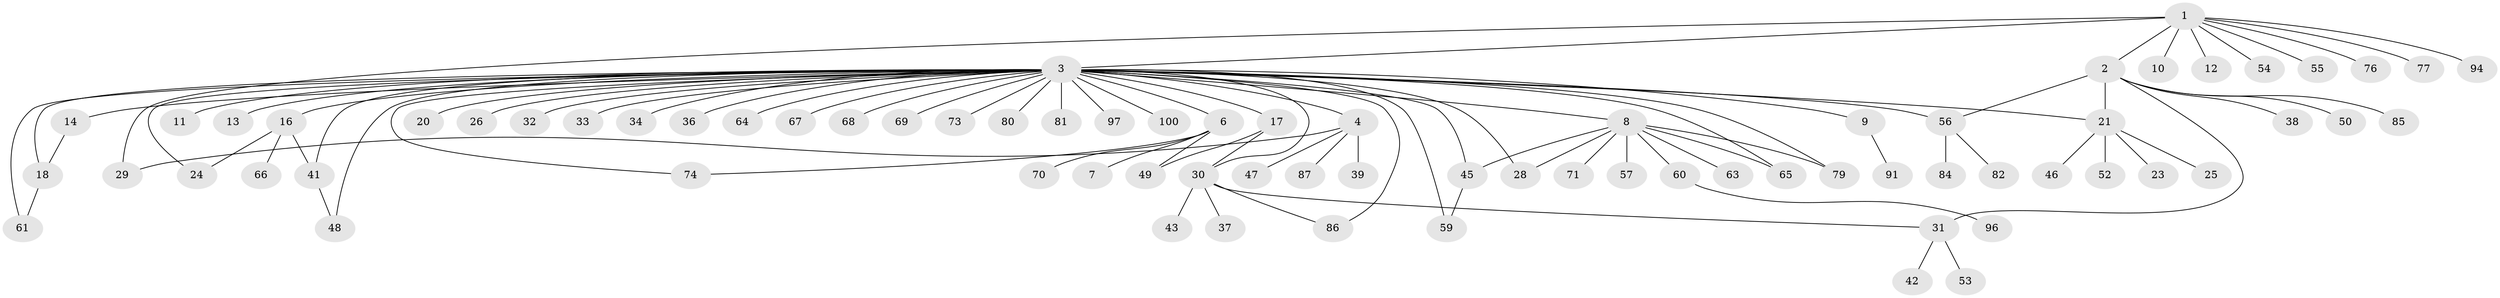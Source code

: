 // original degree distribution, {11: 0.01, 9: 0.01, 19: 0.01, 5: 0.04, 31: 0.01, 1: 0.52, 10: 0.01, 4: 0.05, 2: 0.25, 3: 0.08, 6: 0.01}
// Generated by graph-tools (version 1.1) at 2025/11/02/21/25 10:11:08]
// undirected, 77 vertices, 94 edges
graph export_dot {
graph [start="1"]
  node [color=gray90,style=filled];
  1 [super="+58"];
  2 [super="+78"];
  3 [super="+5"];
  4 [super="+27"];
  6 [super="+22"];
  7;
  8 [super="+19"];
  9 [super="+15"];
  10;
  11;
  12;
  13;
  14;
  16 [super="+44"];
  17;
  18;
  20;
  21 [super="+35"];
  23;
  24;
  25;
  26;
  28 [super="+75"];
  29;
  30 [super="+95"];
  31 [super="+40"];
  32;
  33 [super="+88"];
  34;
  36;
  37 [super="+51"];
  38;
  39;
  41 [super="+62"];
  42;
  43;
  45 [super="+93"];
  46 [super="+72"];
  47 [super="+92"];
  48;
  49 [super="+99"];
  50;
  52;
  53;
  54;
  55 [super="+83"];
  56 [super="+90"];
  57;
  59;
  60;
  61;
  63;
  64;
  65;
  66;
  67;
  68;
  69;
  70;
  71;
  73;
  74;
  76;
  77;
  79 [super="+98"];
  80 [super="+89"];
  81;
  82;
  84;
  85;
  86;
  87;
  91;
  94;
  96;
  97;
  100;
  1 -- 2;
  1 -- 3 [weight=3];
  1 -- 10;
  1 -- 12;
  1 -- 29;
  1 -- 54;
  1 -- 55;
  1 -- 77;
  1 -- 94;
  1 -- 76;
  2 -- 31 [weight=2];
  2 -- 38;
  2 -- 50;
  2 -- 56;
  2 -- 85;
  2 -- 21;
  3 -- 4 [weight=2];
  3 -- 6;
  3 -- 14;
  3 -- 16;
  3 -- 17;
  3 -- 21;
  3 -- 24;
  3 -- 28;
  3 -- 32;
  3 -- 34;
  3 -- 41;
  3 -- 45;
  3 -- 61;
  3 -- 74;
  3 -- 80;
  3 -- 86;
  3 -- 100;
  3 -- 64;
  3 -- 65;
  3 -- 67;
  3 -- 68;
  3 -- 69;
  3 -- 8;
  3 -- 9;
  3 -- 73;
  3 -- 11;
  3 -- 13;
  3 -- 81;
  3 -- 18;
  3 -- 20;
  3 -- 26;
  3 -- 30 [weight=2];
  3 -- 33;
  3 -- 97;
  3 -- 36;
  3 -- 48;
  3 -- 56 [weight=2];
  3 -- 59;
  3 -- 79;
  4 -- 29;
  4 -- 39;
  4 -- 87;
  4 -- 47;
  6 -- 7;
  6 -- 74;
  6 -- 70;
  6 -- 49;
  8 -- 45;
  8 -- 57;
  8 -- 60;
  8 -- 63;
  8 -- 65;
  8 -- 71;
  8 -- 79;
  8 -- 28;
  9 -- 91;
  14 -- 18;
  16 -- 24;
  16 -- 66;
  16 -- 41;
  17 -- 49;
  17 -- 30;
  18 -- 61;
  21 -- 23;
  21 -- 25;
  21 -- 46;
  21 -- 52;
  30 -- 37;
  30 -- 43;
  30 -- 86;
  30 -- 31;
  31 -- 42;
  31 -- 53;
  41 -- 48;
  45 -- 59;
  56 -- 82;
  56 -- 84;
  60 -- 96;
}
